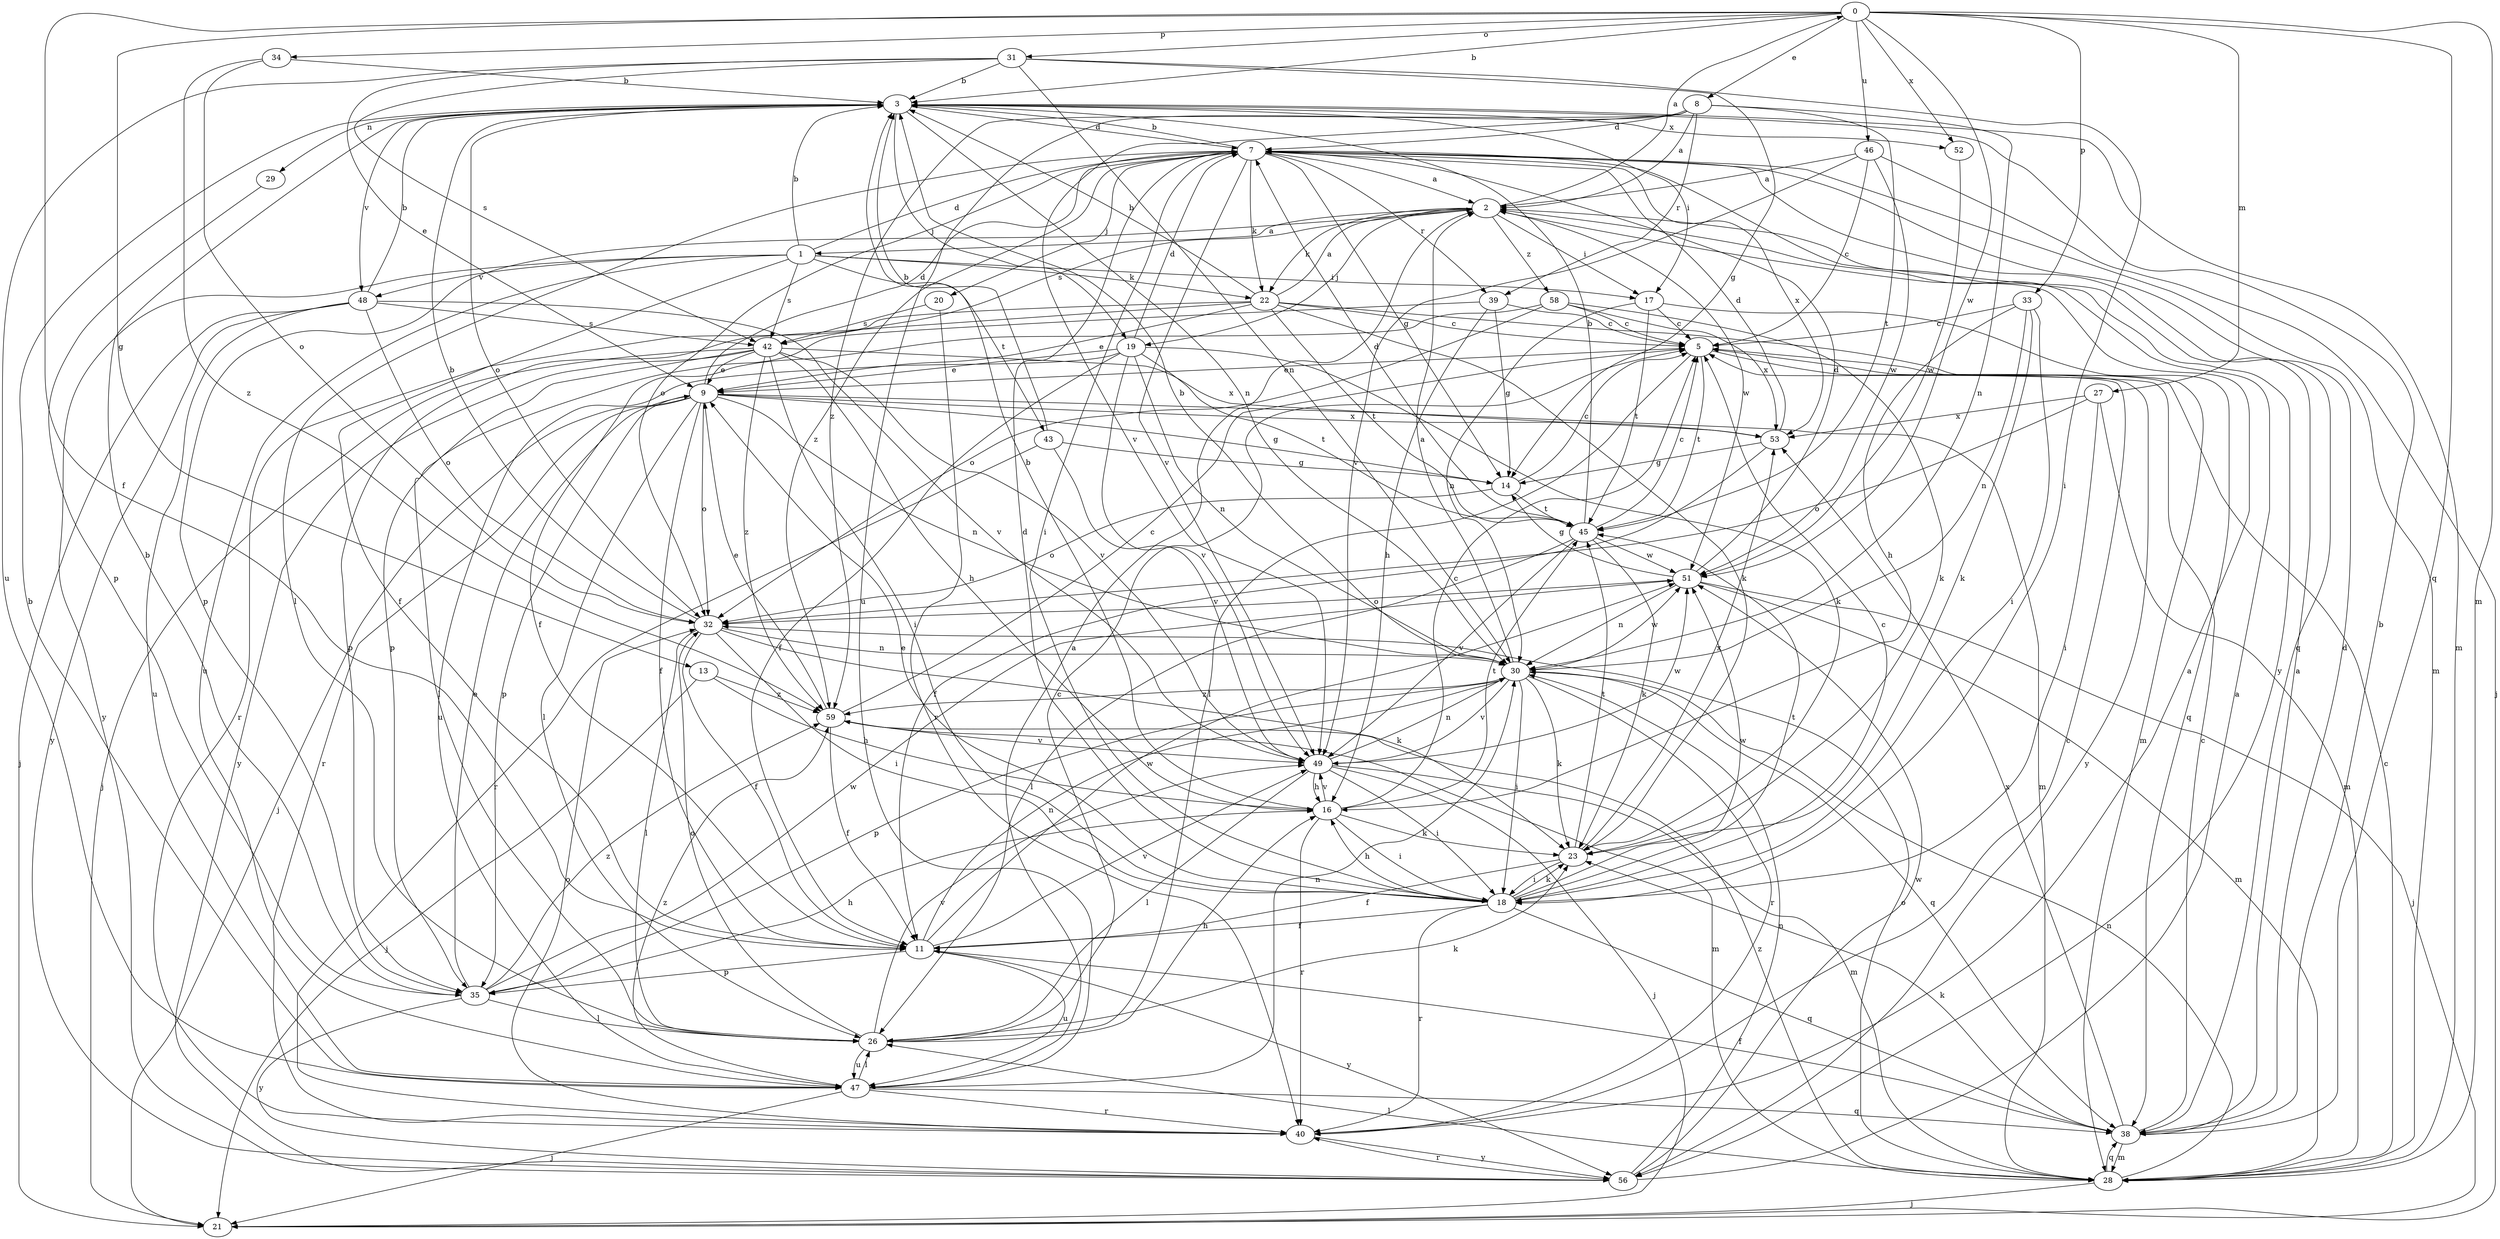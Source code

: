 strict digraph  {
0;
1;
2;
3;
5;
7;
8;
9;
11;
13;
14;
16;
17;
18;
19;
20;
21;
22;
23;
26;
27;
28;
29;
30;
31;
32;
33;
34;
35;
38;
39;
40;
42;
43;
45;
46;
47;
48;
49;
51;
52;
53;
56;
58;
59;
0 -> 3  [label=b];
0 -> 8  [label=e];
0 -> 11  [label=f];
0 -> 13  [label=g];
0 -> 27  [label=m];
0 -> 28  [label=m];
0 -> 31  [label=o];
0 -> 33  [label=p];
0 -> 34  [label=p];
0 -> 38  [label=q];
0 -> 46  [label=u];
0 -> 51  [label=w];
0 -> 52  [label=x];
1 -> 3  [label=b];
1 -> 7  [label=d];
1 -> 11  [label=f];
1 -> 17  [label=i];
1 -> 22  [label=k];
1 -> 42  [label=s];
1 -> 43  [label=t];
1 -> 47  [label=u];
1 -> 48  [label=v];
1 -> 56  [label=y];
2 -> 0  [label=a];
2 -> 1  [label=a];
2 -> 17  [label=i];
2 -> 19  [label=j];
2 -> 22  [label=k];
2 -> 35  [label=p];
2 -> 42  [label=s];
2 -> 51  [label=w];
2 -> 58  [label=z];
3 -> 7  [label=d];
3 -> 17  [label=i];
3 -> 19  [label=j];
3 -> 28  [label=m];
3 -> 29  [label=n];
3 -> 30  [label=n];
3 -> 32  [label=o];
3 -> 48  [label=v];
3 -> 52  [label=x];
5 -> 9  [label=e];
5 -> 26  [label=l];
5 -> 45  [label=t];
5 -> 56  [label=y];
7 -> 2  [label=a];
7 -> 3  [label=b];
7 -> 14  [label=g];
7 -> 18  [label=i];
7 -> 20  [label=j];
7 -> 22  [label=k];
7 -> 26  [label=l];
7 -> 28  [label=m];
7 -> 32  [label=o];
7 -> 38  [label=q];
7 -> 39  [label=r];
7 -> 49  [label=v];
7 -> 53  [label=x];
7 -> 56  [label=y];
7 -> 59  [label=z];
8 -> 2  [label=a];
8 -> 7  [label=d];
8 -> 30  [label=n];
8 -> 39  [label=r];
8 -> 45  [label=t];
8 -> 47  [label=u];
8 -> 49  [label=v];
8 -> 59  [label=z];
9 -> 7  [label=d];
9 -> 11  [label=f];
9 -> 14  [label=g];
9 -> 21  [label=j];
9 -> 26  [label=l];
9 -> 28  [label=m];
9 -> 30  [label=n];
9 -> 32  [label=o];
9 -> 35  [label=p];
9 -> 40  [label=r];
9 -> 53  [label=x];
11 -> 30  [label=n];
11 -> 35  [label=p];
11 -> 47  [label=u];
11 -> 49  [label=v];
11 -> 51  [label=w];
11 -> 56  [label=y];
13 -> 16  [label=h];
13 -> 21  [label=j];
13 -> 59  [label=z];
14 -> 5  [label=c];
14 -> 32  [label=o];
14 -> 45  [label=t];
16 -> 3  [label=b];
16 -> 5  [label=c];
16 -> 18  [label=i];
16 -> 23  [label=k];
16 -> 40  [label=r];
16 -> 45  [label=t];
16 -> 49  [label=v];
17 -> 5  [label=c];
17 -> 30  [label=n];
17 -> 38  [label=q];
17 -> 45  [label=t];
18 -> 5  [label=c];
18 -> 7  [label=d];
18 -> 9  [label=e];
18 -> 11  [label=f];
18 -> 16  [label=h];
18 -> 23  [label=k];
18 -> 38  [label=q];
18 -> 40  [label=r];
18 -> 45  [label=t];
18 -> 51  [label=w];
19 -> 7  [label=d];
19 -> 9  [label=e];
19 -> 11  [label=f];
19 -> 23  [label=k];
19 -> 30  [label=n];
19 -> 45  [label=t];
19 -> 47  [label=u];
19 -> 49  [label=v];
20 -> 40  [label=r];
20 -> 42  [label=s];
22 -> 2  [label=a];
22 -> 3  [label=b];
22 -> 5  [label=c];
22 -> 9  [label=e];
22 -> 23  [label=k];
22 -> 28  [label=m];
22 -> 35  [label=p];
22 -> 40  [label=r];
22 -> 45  [label=t];
23 -> 11  [label=f];
23 -> 18  [label=i];
23 -> 45  [label=t];
23 -> 53  [label=x];
26 -> 5  [label=c];
26 -> 16  [label=h];
26 -> 23  [label=k];
26 -> 32  [label=o];
26 -> 47  [label=u];
26 -> 49  [label=v];
27 -> 18  [label=i];
27 -> 28  [label=m];
27 -> 32  [label=o];
27 -> 53  [label=x];
28 -> 5  [label=c];
28 -> 21  [label=j];
28 -> 26  [label=l];
28 -> 30  [label=n];
28 -> 32  [label=o];
28 -> 38  [label=q];
28 -> 59  [label=z];
29 -> 35  [label=p];
30 -> 2  [label=a];
30 -> 3  [label=b];
30 -> 18  [label=i];
30 -> 23  [label=k];
30 -> 35  [label=p];
30 -> 38  [label=q];
30 -> 40  [label=r];
30 -> 49  [label=v];
30 -> 51  [label=w];
30 -> 59  [label=z];
31 -> 3  [label=b];
31 -> 9  [label=e];
31 -> 14  [label=g];
31 -> 18  [label=i];
31 -> 30  [label=n];
31 -> 42  [label=s];
31 -> 47  [label=u];
32 -> 3  [label=b];
32 -> 11  [label=f];
32 -> 18  [label=i];
32 -> 23  [label=k];
32 -> 26  [label=l];
32 -> 30  [label=n];
33 -> 5  [label=c];
33 -> 16  [label=h];
33 -> 18  [label=i];
33 -> 23  [label=k];
33 -> 30  [label=n];
34 -> 3  [label=b];
34 -> 32  [label=o];
34 -> 59  [label=z];
35 -> 3  [label=b];
35 -> 9  [label=e];
35 -> 16  [label=h];
35 -> 26  [label=l];
35 -> 51  [label=w];
35 -> 56  [label=y];
35 -> 59  [label=z];
38 -> 2  [label=a];
38 -> 3  [label=b];
38 -> 5  [label=c];
38 -> 7  [label=d];
38 -> 11  [label=f];
38 -> 23  [label=k];
38 -> 28  [label=m];
38 -> 53  [label=x];
39 -> 5  [label=c];
39 -> 14  [label=g];
39 -> 16  [label=h];
39 -> 35  [label=p];
40 -> 2  [label=a];
40 -> 5  [label=c];
40 -> 32  [label=o];
40 -> 56  [label=y];
42 -> 9  [label=e];
42 -> 16  [label=h];
42 -> 18  [label=i];
42 -> 21  [label=j];
42 -> 26  [label=l];
42 -> 49  [label=v];
42 -> 53  [label=x];
42 -> 56  [label=y];
42 -> 59  [label=z];
43 -> 3  [label=b];
43 -> 14  [label=g];
43 -> 40  [label=r];
43 -> 49  [label=v];
45 -> 3  [label=b];
45 -> 5  [label=c];
45 -> 7  [label=d];
45 -> 23  [label=k];
45 -> 26  [label=l];
45 -> 49  [label=v];
45 -> 51  [label=w];
46 -> 2  [label=a];
46 -> 5  [label=c];
46 -> 21  [label=j];
46 -> 49  [label=v];
46 -> 51  [label=w];
47 -> 2  [label=a];
47 -> 3  [label=b];
47 -> 21  [label=j];
47 -> 26  [label=l];
47 -> 30  [label=n];
47 -> 38  [label=q];
47 -> 40  [label=r];
47 -> 59  [label=z];
48 -> 3  [label=b];
48 -> 21  [label=j];
48 -> 32  [label=o];
48 -> 42  [label=s];
48 -> 47  [label=u];
48 -> 49  [label=v];
48 -> 56  [label=y];
49 -> 16  [label=h];
49 -> 18  [label=i];
49 -> 21  [label=j];
49 -> 26  [label=l];
49 -> 28  [label=m];
49 -> 30  [label=n];
49 -> 51  [label=w];
51 -> 7  [label=d];
51 -> 14  [label=g];
51 -> 21  [label=j];
51 -> 28  [label=m];
51 -> 30  [label=n];
51 -> 32  [label=o];
52 -> 51  [label=w];
53 -> 7  [label=d];
53 -> 11  [label=f];
53 -> 14  [label=g];
56 -> 2  [label=a];
56 -> 30  [label=n];
56 -> 40  [label=r];
56 -> 51  [label=w];
58 -> 5  [label=c];
58 -> 11  [label=f];
58 -> 23  [label=k];
58 -> 32  [label=o];
58 -> 53  [label=x];
59 -> 5  [label=c];
59 -> 9  [label=e];
59 -> 11  [label=f];
59 -> 28  [label=m];
59 -> 49  [label=v];
}
